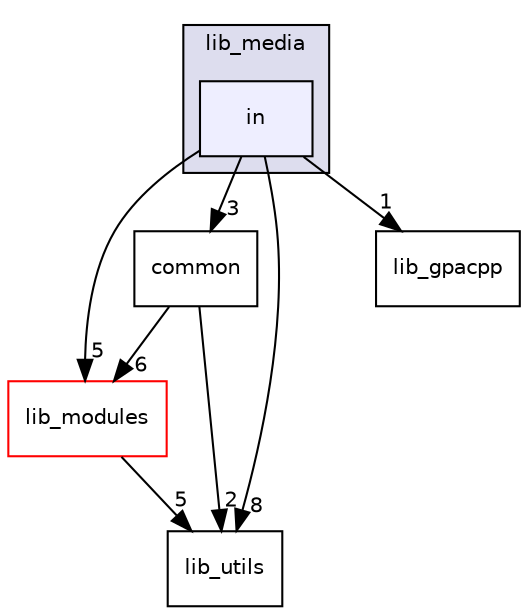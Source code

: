 digraph "in" {
  compound=true
  node [ fontsize="10", fontname="Helvetica"];
  edge [ labelfontsize="10", labelfontname="Helvetica"];
  subgraph clusterdir_4ee8d800e6bc95c0172b2b45e324b930 {
    graph [ bgcolor="#ddddee", pencolor="black", label="lib_media" fontname="Helvetica", fontsize="10", URL="dir_4ee8d800e6bc95c0172b2b45e324b930.html"]
  dir_cfca3554c75a6eff1b4fb5719eccac07 [shape=box, label="in", style="filled", fillcolor="#eeeeff", pencolor="black", URL="dir_cfca3554c75a6eff1b4fb5719eccac07.html"];
  }
  dir_77db9afa26da3a63b7844072828be5c7 [shape=box label="common" URL="dir_77db9afa26da3a63b7844072828be5c7.html"];
  dir_e3d70ae8158957779c7fc9bbac2effda [shape=box label="lib_modules" fillcolor="white" style="filled" color="red" URL="dir_e3d70ae8158957779c7fc9bbac2effda.html"];
  dir_c17dc64c98cba5e3a5d53b0eb213fc8d [shape=box label="lib_utils" URL="dir_c17dc64c98cba5e3a5d53b0eb213fc8d.html"];
  dir_b12fc33ee0f240562d4e83bdb6cd08a5 [shape=box label="lib_gpacpp" URL="dir_b12fc33ee0f240562d4e83bdb6cd08a5.html"];
  dir_77db9afa26da3a63b7844072828be5c7->dir_e3d70ae8158957779c7fc9bbac2effda [headlabel="6", labeldistance=1.5 headhref="dir_000024_000001.html"];
  dir_77db9afa26da3a63b7844072828be5c7->dir_c17dc64c98cba5e3a5d53b0eb213fc8d [headlabel="2", labeldistance=1.5 headhref="dir_000024_000016.html"];
  dir_e3d70ae8158957779c7fc9bbac2effda->dir_c17dc64c98cba5e3a5d53b0eb213fc8d [headlabel="5", labeldistance=1.5 headhref="dir_000001_000016.html"];
  dir_cfca3554c75a6eff1b4fb5719eccac07->dir_77db9afa26da3a63b7844072828be5c7 [headlabel="3", labeldistance=1.5 headhref="dir_000014_000024.html"];
  dir_cfca3554c75a6eff1b4fb5719eccac07->dir_e3d70ae8158957779c7fc9bbac2effda [headlabel="5", labeldistance=1.5 headhref="dir_000014_000001.html"];
  dir_cfca3554c75a6eff1b4fb5719eccac07->dir_c17dc64c98cba5e3a5d53b0eb213fc8d [headlabel="8", labeldistance=1.5 headhref="dir_000014_000016.html"];
  dir_cfca3554c75a6eff1b4fb5719eccac07->dir_b12fc33ee0f240562d4e83bdb6cd08a5 [headlabel="1", labeldistance=1.5 headhref="dir_000014_000019.html"];
}
